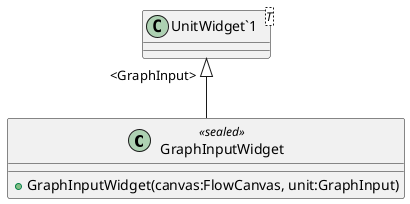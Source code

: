 @startuml
class GraphInputWidget <<sealed>> {
    + GraphInputWidget(canvas:FlowCanvas, unit:GraphInput)
}
class "UnitWidget`1"<T> {
}
"UnitWidget`1" "<GraphInput>" <|-- GraphInputWidget
@enduml
